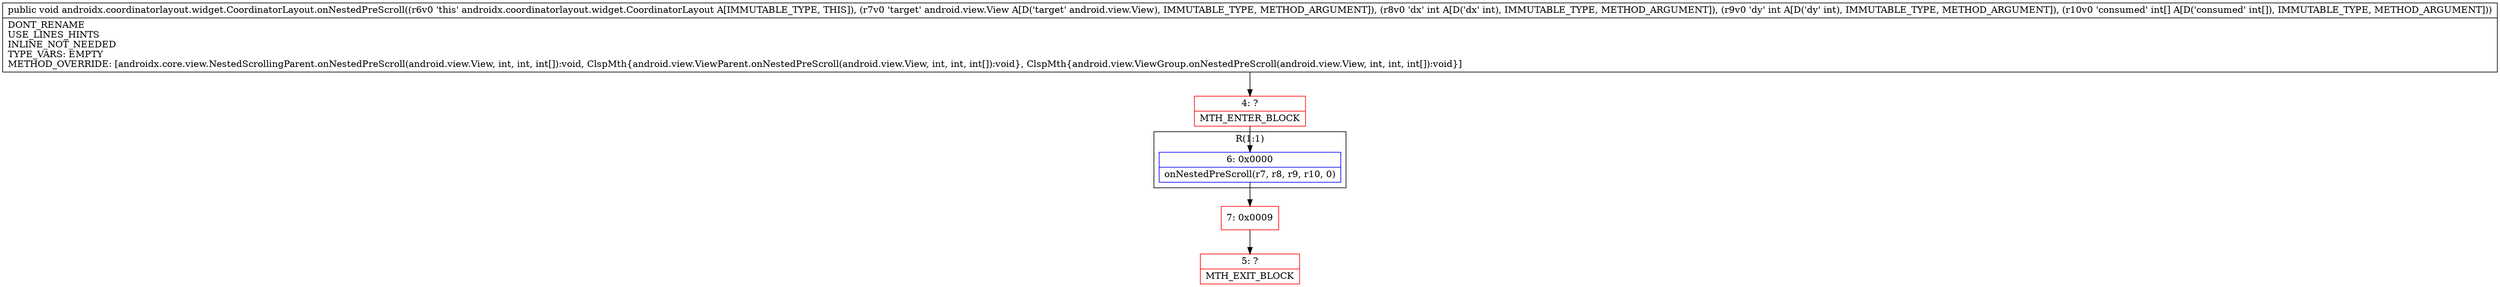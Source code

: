 digraph "CFG forandroidx.coordinatorlayout.widget.CoordinatorLayout.onNestedPreScroll(Landroid\/view\/View;II[I)V" {
subgraph cluster_Region_580930987 {
label = "R(1:1)";
node [shape=record,color=blue];
Node_6 [shape=record,label="{6\:\ 0x0000|onNestedPreScroll(r7, r8, r9, r10, 0)\l}"];
}
Node_4 [shape=record,color=red,label="{4\:\ ?|MTH_ENTER_BLOCK\l}"];
Node_7 [shape=record,color=red,label="{7\:\ 0x0009}"];
Node_5 [shape=record,color=red,label="{5\:\ ?|MTH_EXIT_BLOCK\l}"];
MethodNode[shape=record,label="{public void androidx.coordinatorlayout.widget.CoordinatorLayout.onNestedPreScroll((r6v0 'this' androidx.coordinatorlayout.widget.CoordinatorLayout A[IMMUTABLE_TYPE, THIS]), (r7v0 'target' android.view.View A[D('target' android.view.View), IMMUTABLE_TYPE, METHOD_ARGUMENT]), (r8v0 'dx' int A[D('dx' int), IMMUTABLE_TYPE, METHOD_ARGUMENT]), (r9v0 'dy' int A[D('dy' int), IMMUTABLE_TYPE, METHOD_ARGUMENT]), (r10v0 'consumed' int[] A[D('consumed' int[]), IMMUTABLE_TYPE, METHOD_ARGUMENT]))  | DONT_RENAME\lUSE_LINES_HINTS\lINLINE_NOT_NEEDED\lTYPE_VARS: EMPTY\lMETHOD_OVERRIDE: [androidx.core.view.NestedScrollingParent.onNestedPreScroll(android.view.View, int, int, int[]):void, ClspMth\{android.view.ViewParent.onNestedPreScroll(android.view.View, int, int, int[]):void\}, ClspMth\{android.view.ViewGroup.onNestedPreScroll(android.view.View, int, int, int[]):void\}]\l}"];
MethodNode -> Node_4;Node_6 -> Node_7;
Node_4 -> Node_6;
Node_7 -> Node_5;
}

